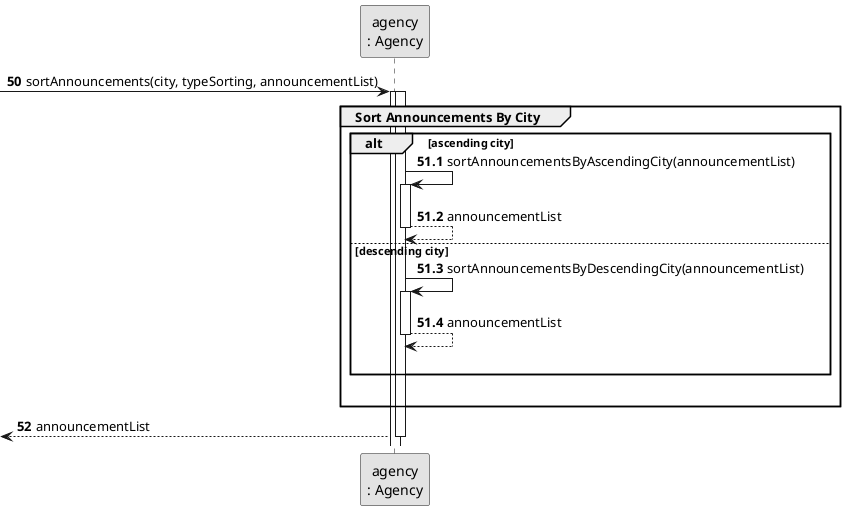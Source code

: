 @startuml
skinparam monochrome true
skinparam packageStyle rectangle
skinparam shadowing false

participant "agency\n: Agency" as AGENCY

autonumber 50
-> AGENCY : sortAnnouncements(city, typeSorting, announcementList)
activate AGENCY

autonumber 51.1
activate AGENCY
    group Sort Announcements By City

        alt ascending city

            AGENCY -> AGENCY : sortAnnouncementsByAscendingCity(announcementList)
            activate AGENCY

            AGENCY --> AGENCY : announcementList
            deactivate AGENCY

            else descending city

            AGENCY -> AGENCY : sortAnnouncementsByDescendingCity(announcementList)
            activate AGENCY

            AGENCY --> AGENCY : announcementList
            deactivate AGENCY

        |||
        end
    |||
    end

    autonumber 52

    <-- AGENCY : announcementList
deactivate AGENCY


@enduml